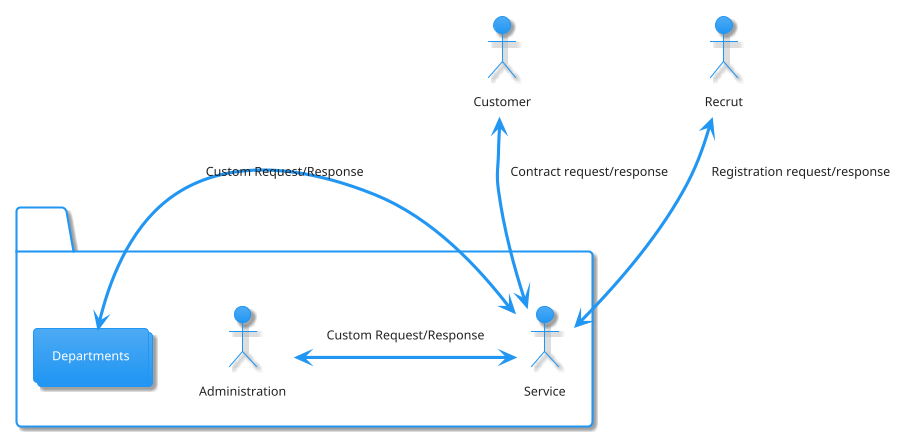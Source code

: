 @startuml
!theme materia
top to bottom direction

actor Customer as cus
actor "Recrut" as req
package PSC {
    actor Administration as adm
    actor Service as serv
    collections Departments as dep
}

cus <-down-> serv: Contract request/response
req <-down-> serv: Registration request/response
adm <-> serv: Custom Request/Response
dep <-> serv: Custom Request/Response

@enduml
